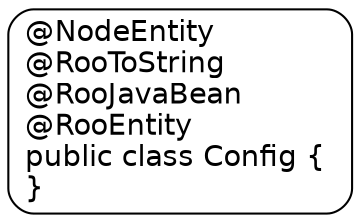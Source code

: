 digraph Config {
  node [
    fontname = "Bitstream Vera Sans"
    shape = "Mrecord"
  ]
  edge [
    fontname = "Bitstream Vera Sans"
  ]

  Config [
    
    label = "{@NodeEntity\
    \l@RooToString\
    \l@RooJavaBean\
    \l@RooEntity\
    \lpublic class Config \{\
    \l\}\
    \l}"
  ]

}
